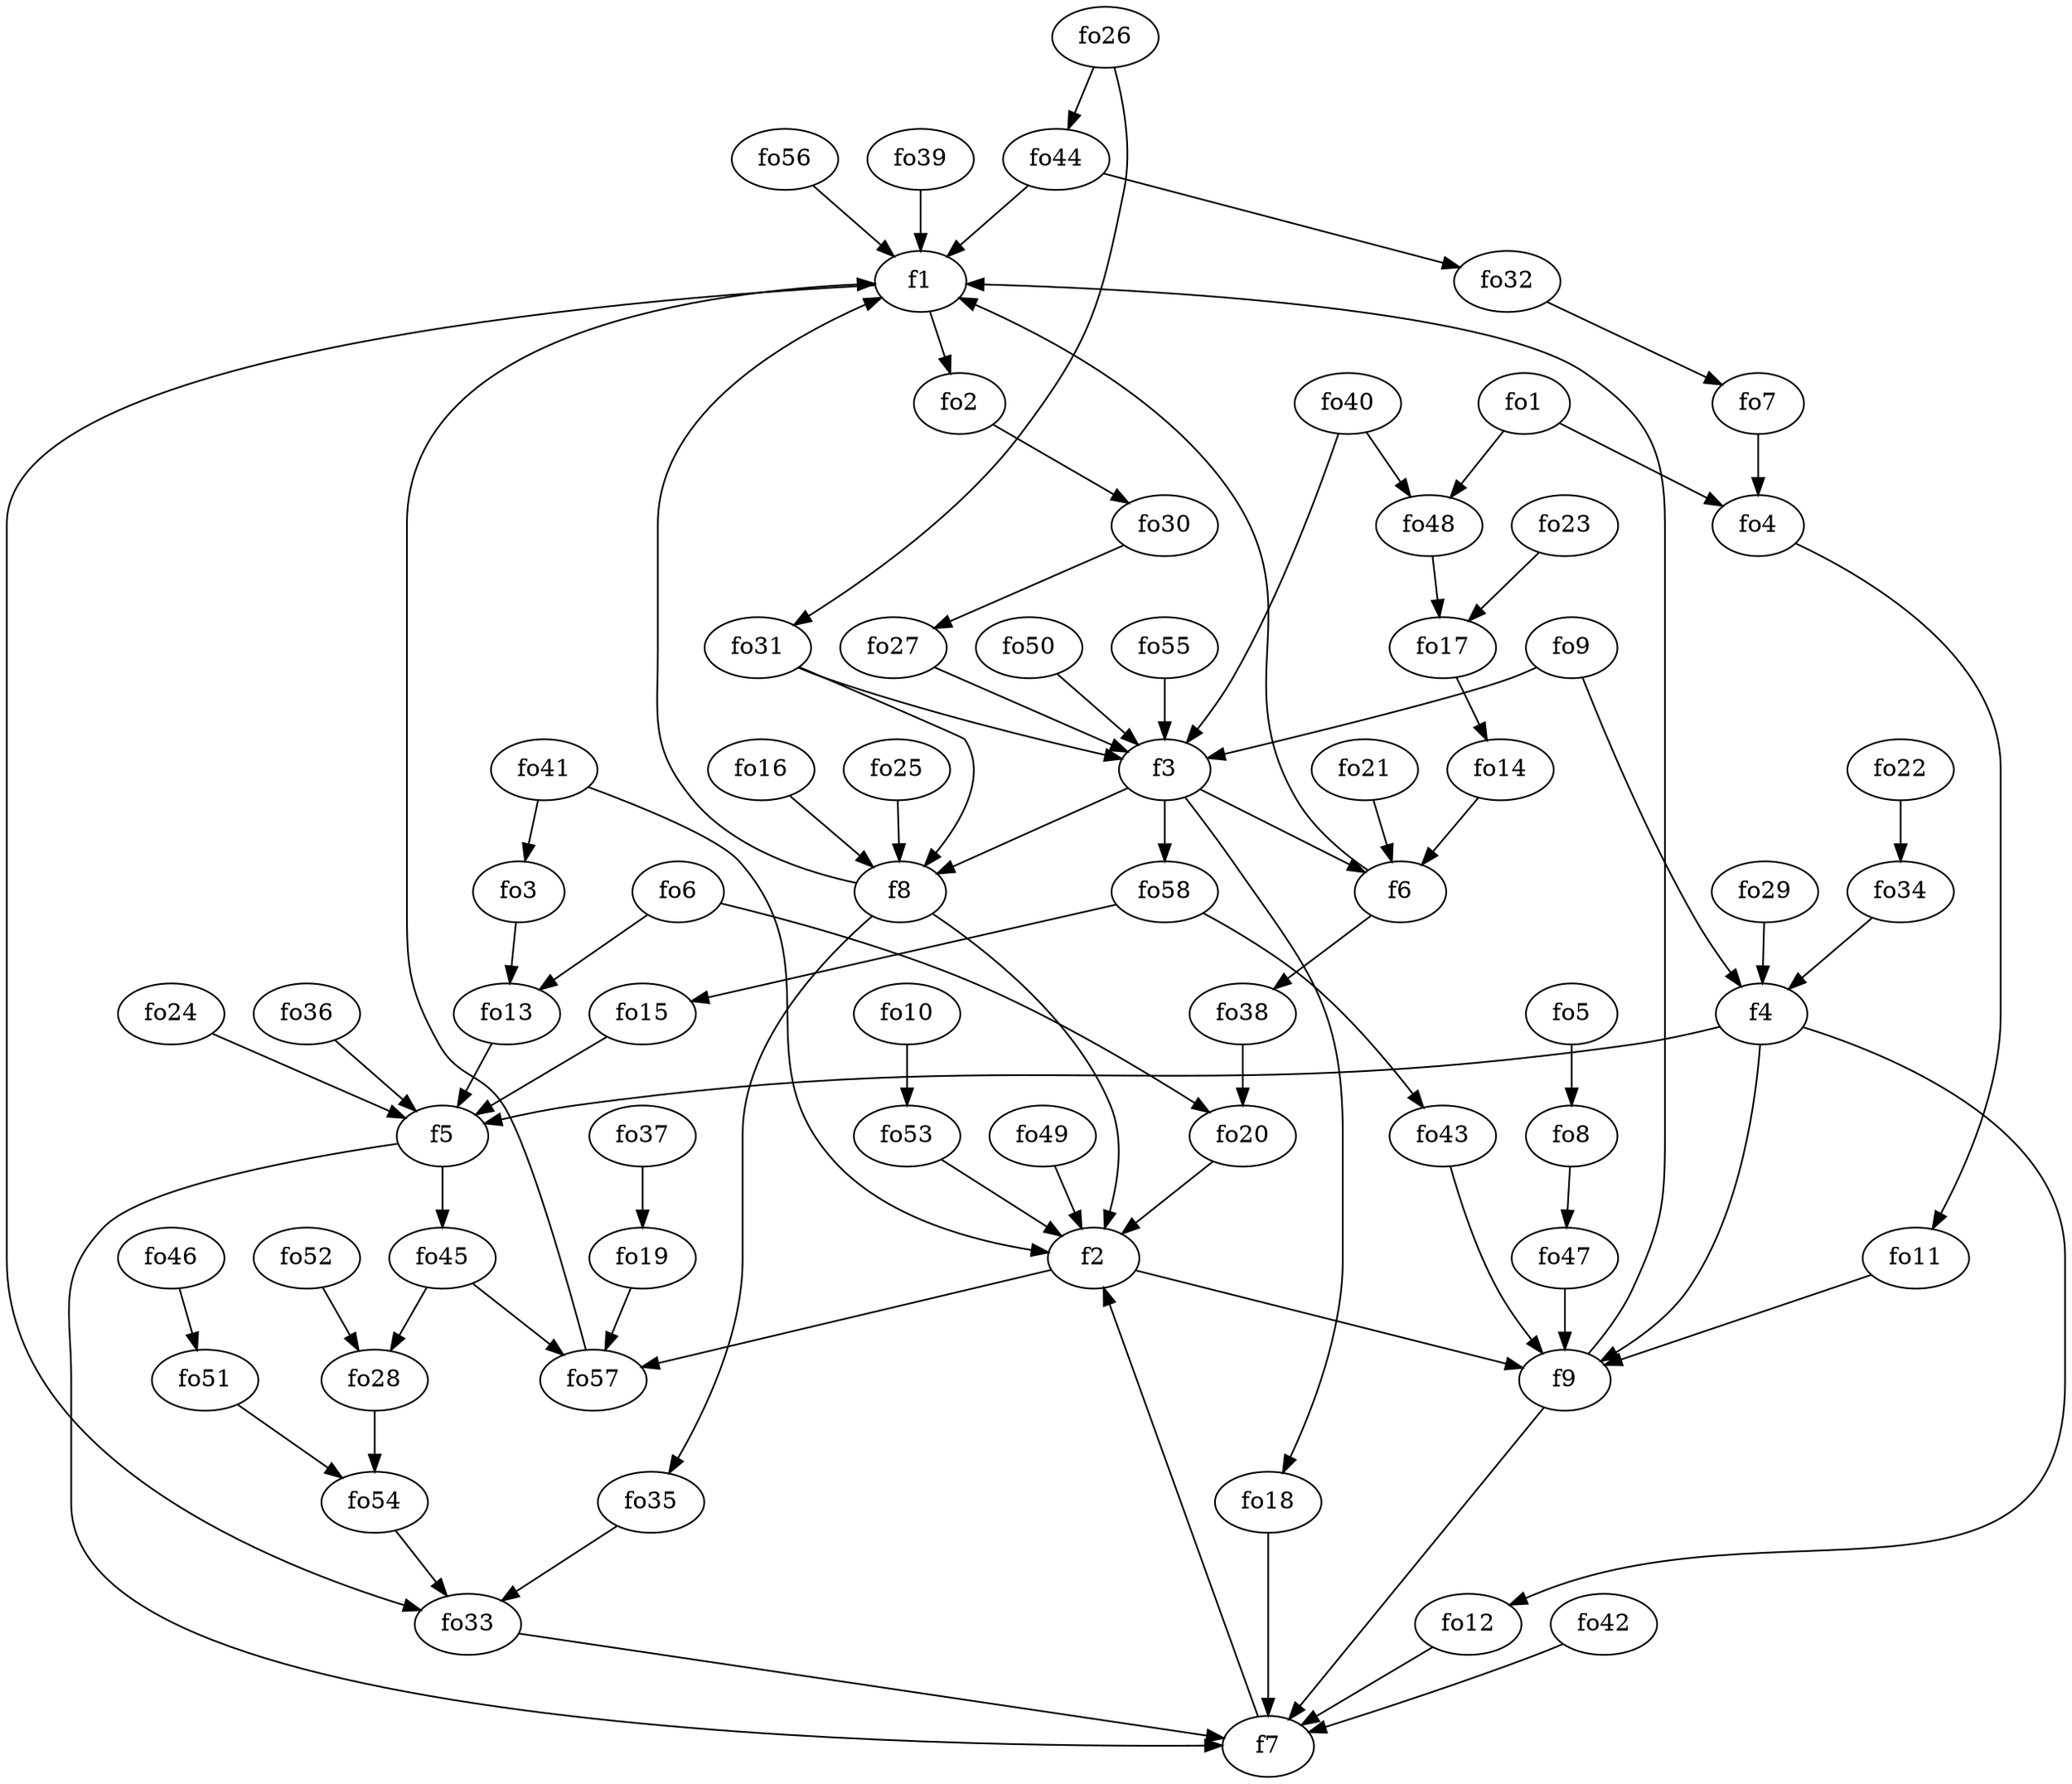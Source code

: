 strict digraph  {
f1;
f2;
f3;
f4;
f5;
f6;
f7;
f8;
f9;
fo1;
fo2;
fo3;
fo4;
fo5;
fo6;
fo7;
fo8;
fo9;
fo10;
fo11;
fo12;
fo13;
fo14;
fo15;
fo16;
fo17;
fo18;
fo19;
fo20;
fo21;
fo22;
fo23;
fo24;
fo25;
fo26;
fo27;
fo28;
fo29;
fo30;
fo31;
fo32;
fo33;
fo34;
fo35;
fo36;
fo37;
fo38;
fo39;
fo40;
fo41;
fo42;
fo43;
fo44;
fo45;
fo46;
fo47;
fo48;
fo49;
fo50;
fo51;
fo52;
fo53;
fo54;
fo55;
fo56;
fo57;
fo58;
f1 -> fo33  [weight=2];
f1 -> fo2  [weight=2];
f2 -> f9  [weight=2];
f2 -> fo57  [weight=2];
f3 -> f8  [weight=2];
f3 -> f6  [weight=2];
f3 -> fo58  [weight=2];
f3 -> fo18  [weight=2];
f4 -> f5  [weight=2];
f4 -> f9  [weight=2];
f4 -> fo12  [weight=2];
f5 -> f7  [weight=2];
f5 -> fo45  [weight=2];
f6 -> f1  [weight=2];
f6 -> fo38  [weight=2];
f7 -> f2  [weight=2];
f8 -> f1  [weight=2];
f8 -> fo35  [weight=2];
f8 -> f2  [weight=2];
f9 -> f1  [weight=2];
f9 -> f7  [weight=2];
fo1 -> fo4  [weight=2];
fo1 -> fo48  [weight=2];
fo2 -> fo30  [weight=2];
fo3 -> fo13  [weight=2];
fo4 -> fo11  [weight=2];
fo5 -> fo8  [weight=2];
fo6 -> fo13  [weight=2];
fo6 -> fo20  [weight=2];
fo7 -> fo4  [weight=2];
fo8 -> fo47  [weight=2];
fo9 -> f4  [weight=2];
fo9 -> f3  [weight=2];
fo10 -> fo53  [weight=2];
fo11 -> f9  [weight=2];
fo12 -> f7  [weight=2];
fo13 -> f5  [weight=2];
fo14 -> f6  [weight=2];
fo15 -> f5  [weight=2];
fo16 -> f8  [weight=2];
fo17 -> fo14  [weight=2];
fo18 -> f7  [weight=2];
fo19 -> fo57  [weight=2];
fo20 -> f2  [weight=2];
fo21 -> f6  [weight=2];
fo22 -> fo34  [weight=2];
fo23 -> fo17  [weight=2];
fo24 -> f5  [weight=2];
fo25 -> f8  [weight=2];
fo26 -> fo44  [weight=2];
fo26 -> fo31  [weight=2];
fo27 -> f3  [weight=2];
fo28 -> fo54  [weight=2];
fo29 -> f4  [weight=2];
fo30 -> fo27  [weight=2];
fo31 -> f3  [weight=2];
fo31 -> f8  [weight=2];
fo32 -> fo7  [weight=2];
fo33 -> f7  [weight=2];
fo34 -> f4  [weight=2];
fo35 -> fo33  [weight=2];
fo36 -> f5  [weight=2];
fo37 -> fo19  [weight=2];
fo38 -> fo20  [weight=2];
fo39 -> f1  [weight=2];
fo40 -> f3  [weight=2];
fo40 -> fo48  [weight=2];
fo41 -> fo3  [weight=2];
fo41 -> f2  [weight=2];
fo42 -> f7  [weight=2];
fo43 -> f9  [weight=2];
fo44 -> fo32  [weight=2];
fo44 -> f1  [weight=2];
fo45 -> fo28  [weight=2];
fo45 -> fo57  [weight=2];
fo46 -> fo51  [weight=2];
fo47 -> f9  [weight=2];
fo48 -> fo17  [weight=2];
fo49 -> f2  [weight=2];
fo50 -> f3  [weight=2];
fo51 -> fo54  [weight=2];
fo52 -> fo28  [weight=2];
fo53 -> f2  [weight=2];
fo54 -> fo33  [weight=2];
fo55 -> f3  [weight=2];
fo56 -> f1  [weight=2];
fo57 -> f1  [weight=2];
fo58 -> fo43  [weight=2];
fo58 -> fo15  [weight=2];
}
